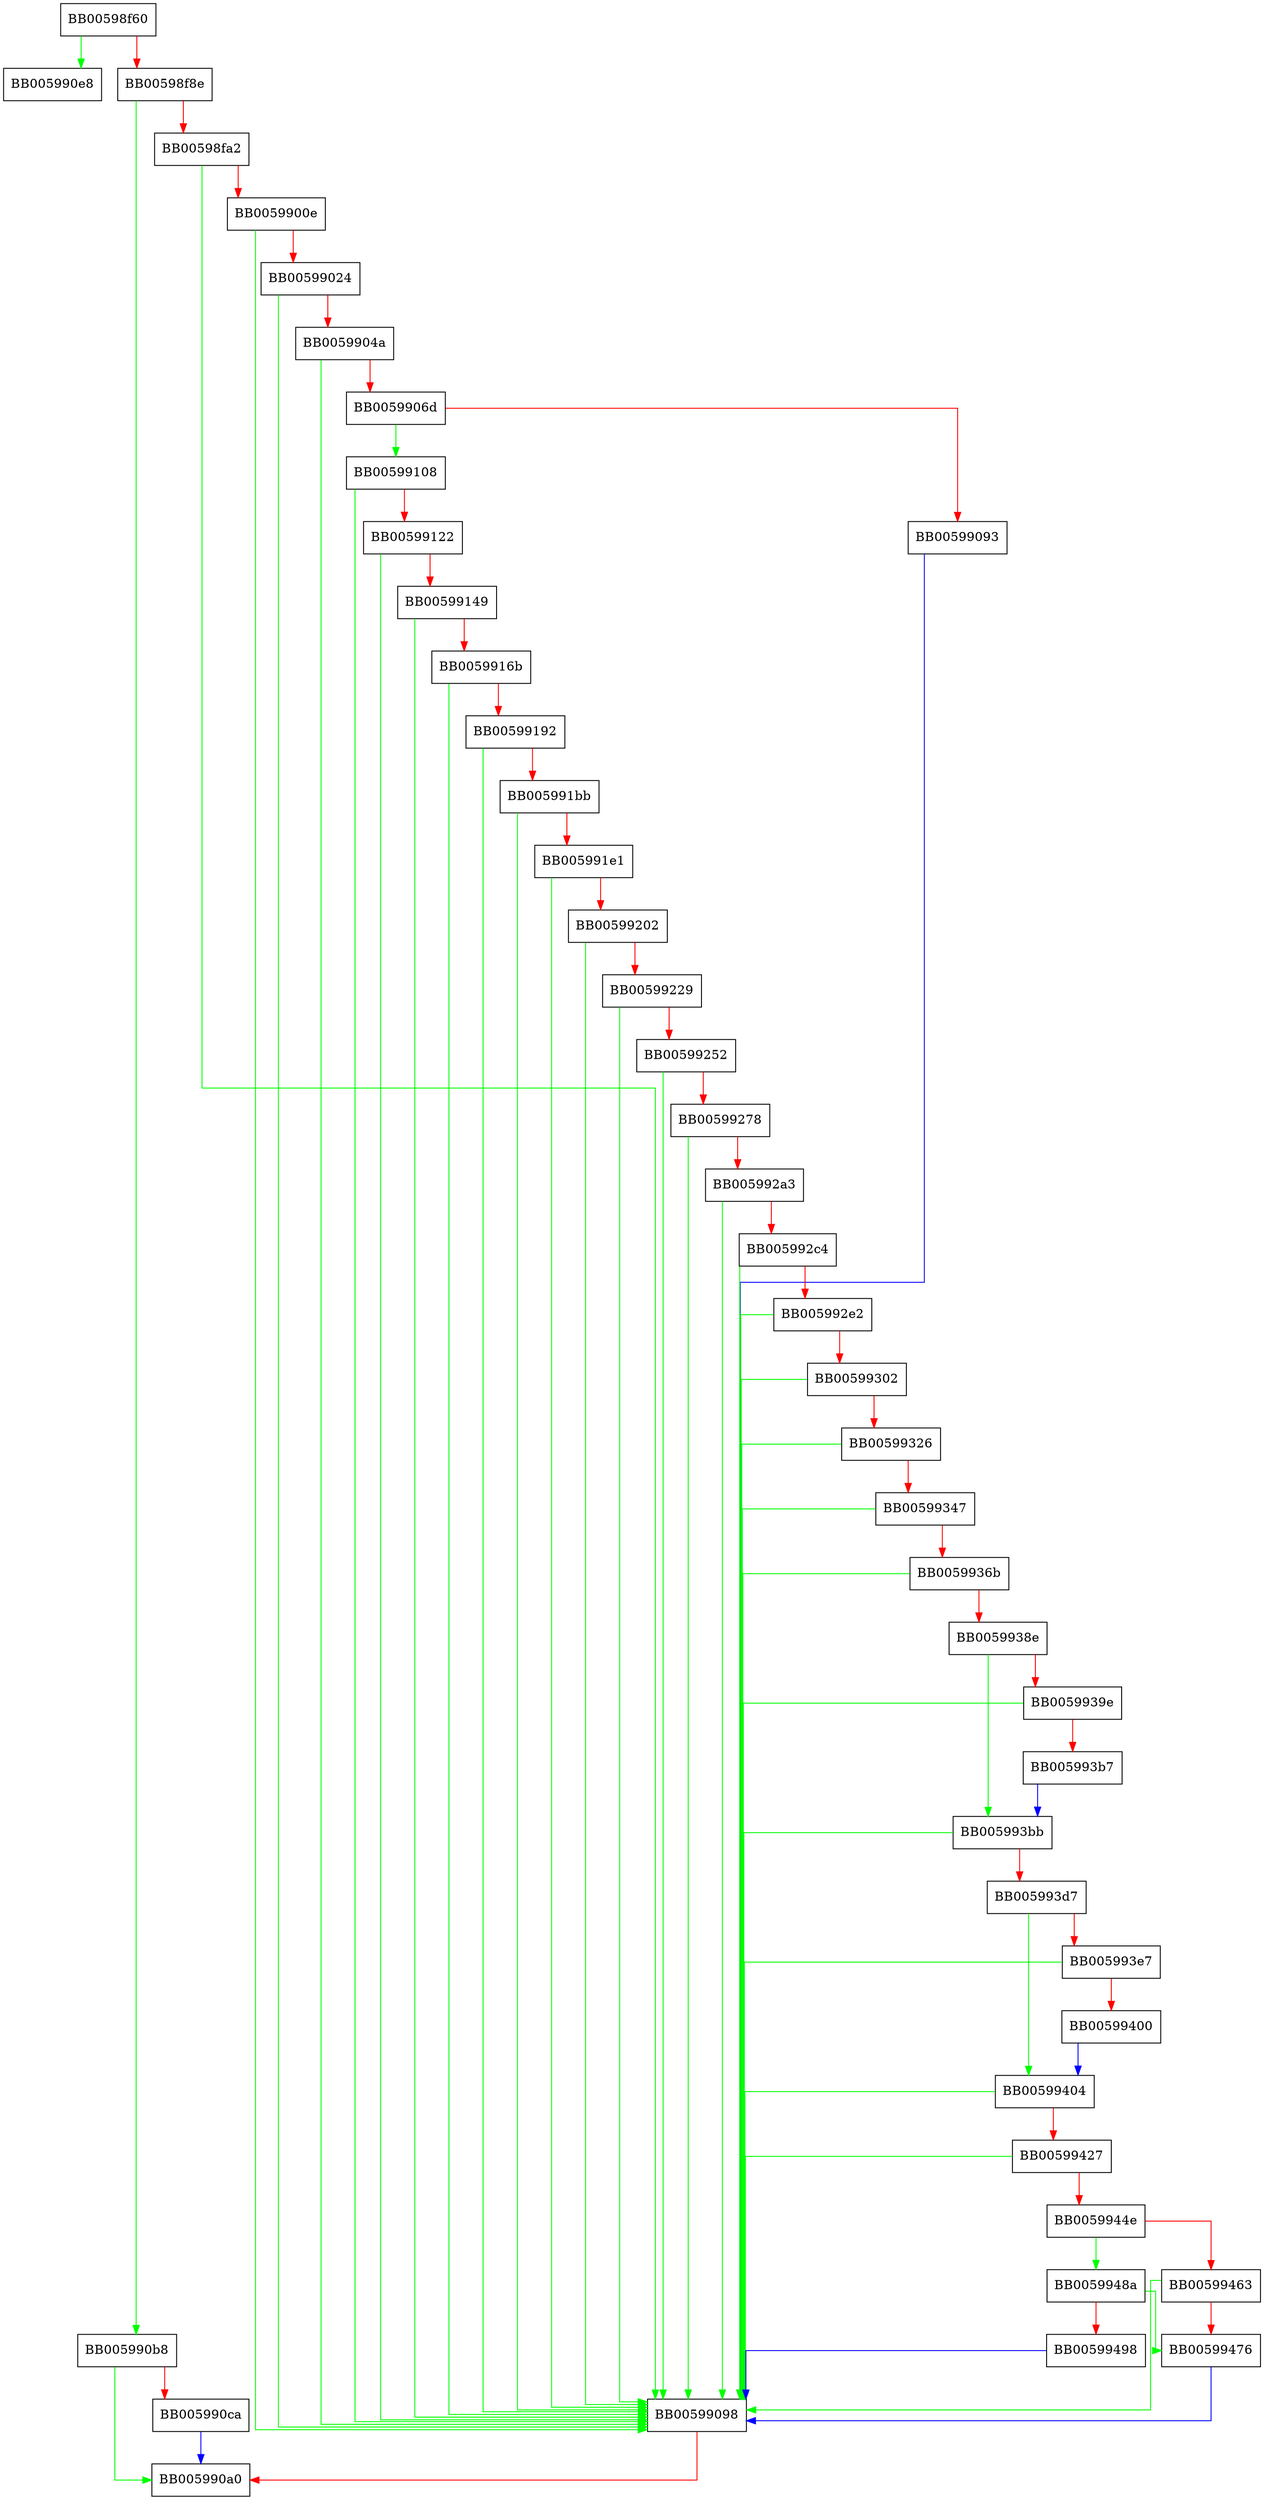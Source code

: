 digraph ossl_ec_GFp_simple_ladder_post {
  node [shape="box"];
  graph [splines=ortho];
  BB00598f60 -> BB005990e8 [color="green"];
  BB00598f60 -> BB00598f8e [color="red"];
  BB00598f8e -> BB005990b8 [color="green"];
  BB00598f8e -> BB00598fa2 [color="red"];
  BB00598fa2 -> BB00599098 [color="green"];
  BB00598fa2 -> BB0059900e [color="red"];
  BB0059900e -> BB00599098 [color="green"];
  BB0059900e -> BB00599024 [color="red"];
  BB00599024 -> BB00599098 [color="green"];
  BB00599024 -> BB0059904a [color="red"];
  BB0059904a -> BB00599098 [color="green"];
  BB0059904a -> BB0059906d [color="red"];
  BB0059906d -> BB00599108 [color="green"];
  BB0059906d -> BB00599093 [color="red"];
  BB00599093 -> BB00599098 [color="blue"];
  BB00599098 -> BB005990a0 [color="red"];
  BB005990b8 -> BB005990a0 [color="green"];
  BB005990b8 -> BB005990ca [color="red"];
  BB005990ca -> BB005990a0 [color="blue"];
  BB00599108 -> BB00599098 [color="green"];
  BB00599108 -> BB00599122 [color="red"];
  BB00599122 -> BB00599098 [color="green"];
  BB00599122 -> BB00599149 [color="red"];
  BB00599149 -> BB00599098 [color="green"];
  BB00599149 -> BB0059916b [color="red"];
  BB0059916b -> BB00599098 [color="green"];
  BB0059916b -> BB00599192 [color="red"];
  BB00599192 -> BB00599098 [color="green"];
  BB00599192 -> BB005991bb [color="red"];
  BB005991bb -> BB00599098 [color="green"];
  BB005991bb -> BB005991e1 [color="red"];
  BB005991e1 -> BB00599098 [color="green"];
  BB005991e1 -> BB00599202 [color="red"];
  BB00599202 -> BB00599098 [color="green"];
  BB00599202 -> BB00599229 [color="red"];
  BB00599229 -> BB00599098 [color="green"];
  BB00599229 -> BB00599252 [color="red"];
  BB00599252 -> BB00599098 [color="green"];
  BB00599252 -> BB00599278 [color="red"];
  BB00599278 -> BB00599098 [color="green"];
  BB00599278 -> BB005992a3 [color="red"];
  BB005992a3 -> BB00599098 [color="green"];
  BB005992a3 -> BB005992c4 [color="red"];
  BB005992c4 -> BB00599098 [color="green"];
  BB005992c4 -> BB005992e2 [color="red"];
  BB005992e2 -> BB00599098 [color="green"];
  BB005992e2 -> BB00599302 [color="red"];
  BB00599302 -> BB00599098 [color="green"];
  BB00599302 -> BB00599326 [color="red"];
  BB00599326 -> BB00599098 [color="green"];
  BB00599326 -> BB00599347 [color="red"];
  BB00599347 -> BB00599098 [color="green"];
  BB00599347 -> BB0059936b [color="red"];
  BB0059936b -> BB00599098 [color="green"];
  BB0059936b -> BB0059938e [color="red"];
  BB0059938e -> BB005993bb [color="green"];
  BB0059938e -> BB0059939e [color="red"];
  BB0059939e -> BB00599098 [color="green"];
  BB0059939e -> BB005993b7 [color="red"];
  BB005993b7 -> BB005993bb [color="blue"];
  BB005993bb -> BB00599098 [color="green"];
  BB005993bb -> BB005993d7 [color="red"];
  BB005993d7 -> BB00599404 [color="green"];
  BB005993d7 -> BB005993e7 [color="red"];
  BB005993e7 -> BB00599098 [color="green"];
  BB005993e7 -> BB00599400 [color="red"];
  BB00599400 -> BB00599404 [color="blue"];
  BB00599404 -> BB00599098 [color="green"];
  BB00599404 -> BB00599427 [color="red"];
  BB00599427 -> BB00599098 [color="green"];
  BB00599427 -> BB0059944e [color="red"];
  BB0059944e -> BB0059948a [color="green"];
  BB0059944e -> BB00599463 [color="red"];
  BB00599463 -> BB00599098 [color="green"];
  BB00599463 -> BB00599476 [color="red"];
  BB00599476 -> BB00599098 [color="blue"];
  BB0059948a -> BB00599476 [color="green"];
  BB0059948a -> BB00599498 [color="red"];
  BB00599498 -> BB00599098 [color="blue"];
}